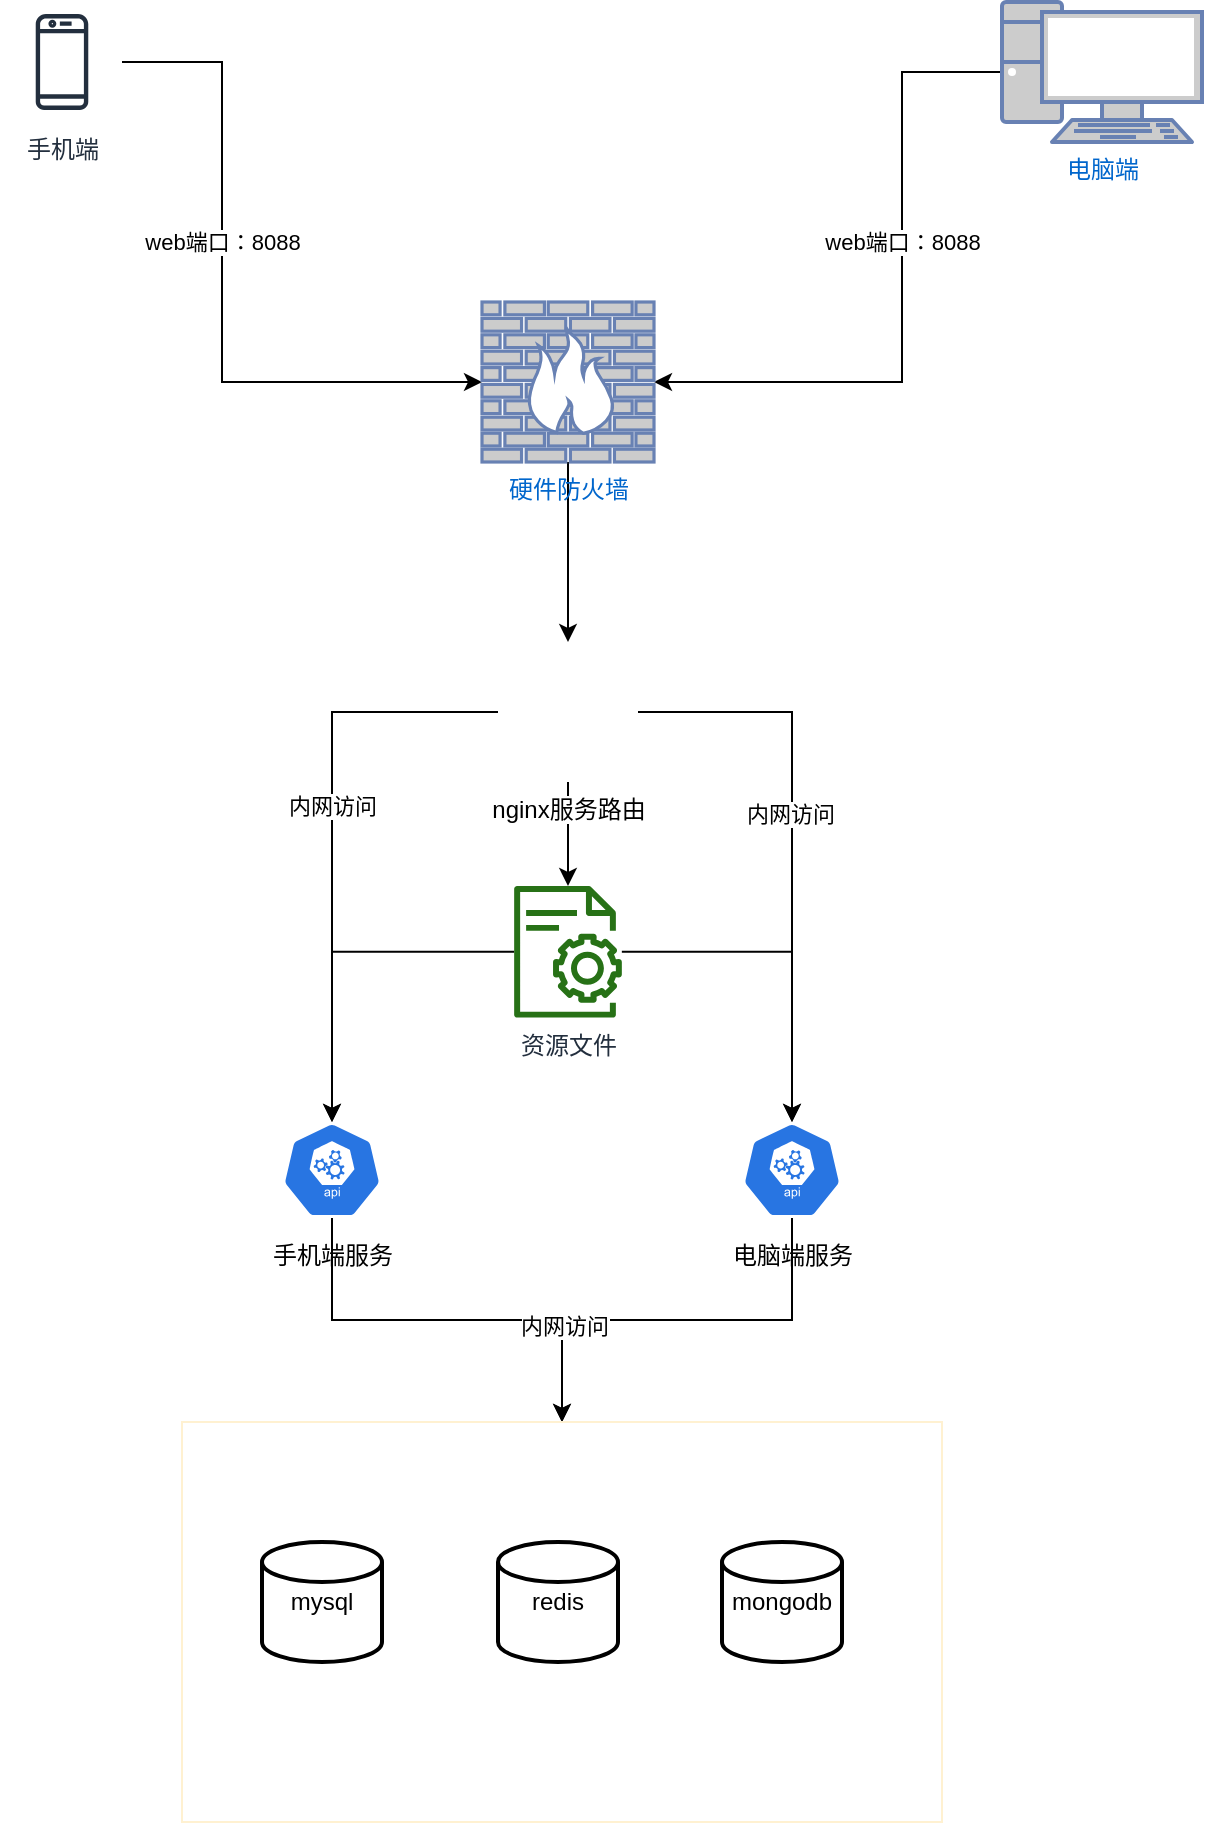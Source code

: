 <mxfile version="13.7.2" type="github">
  <diagram id="kjNfu8Xx3Lx_zaVhcjmf" name="Page-1">
    <mxGraphModel dx="1422" dy="762" grid="1" gridSize="10" guides="1" tooltips="1" connect="1" arrows="1" fold="1" page="1" pageScale="1" pageWidth="827" pageHeight="1169" math="0" shadow="0">
      <root>
        <mxCell id="0" />
        <mxCell id="1" parent="0" />
        <mxCell id="bneU8rVOEiQd-OsVHFBt-6" style="edgeStyle=orthogonalEdgeStyle;rounded=0;orthogonalLoop=1;jettySize=auto;html=1;entryX=0;entryY=0.5;entryDx=0;entryDy=0;entryPerimeter=0;" parent="1" source="bneU8rVOEiQd-OsVHFBt-2" target="bneU8rVOEiQd-OsVHFBt-5" edge="1">
          <mxGeometry relative="1" as="geometry">
            <Array as="points">
              <mxPoint x="170" y="140" />
              <mxPoint x="170" y="300" />
            </Array>
          </mxGeometry>
        </mxCell>
        <mxCell id="bneU8rVOEiQd-OsVHFBt-8" value="web端口：8088" style="edgeLabel;html=1;align=center;verticalAlign=middle;resizable=0;points=[];" parent="bneU8rVOEiQd-OsVHFBt-6" vertex="1" connectable="0">
          <mxGeometry x="-0.176" relative="1" as="geometry">
            <mxPoint as="offset" />
          </mxGeometry>
        </mxCell>
        <mxCell id="bneU8rVOEiQd-OsVHFBt-2" value="手机端" style="outlineConnect=0;fontColor=#232F3E;gradientColor=none;strokeColor=#232F3E;fillColor=#ffffff;dashed=0;verticalLabelPosition=bottom;verticalAlign=top;align=center;html=1;fontSize=12;fontStyle=0;aspect=fixed;shape=mxgraph.aws4.resourceIcon;resIcon=mxgraph.aws4.mobile_client;" parent="1" vertex="1">
          <mxGeometry x="60" y="110" width="60" height="60" as="geometry" />
        </mxCell>
        <mxCell id="bneU8rVOEiQd-OsVHFBt-7" style="edgeStyle=orthogonalEdgeStyle;rounded=0;orthogonalLoop=1;jettySize=auto;html=1;entryX=1;entryY=0.5;entryDx=0;entryDy=0;entryPerimeter=0;" parent="1" source="bneU8rVOEiQd-OsVHFBt-3" target="bneU8rVOEiQd-OsVHFBt-5" edge="1">
          <mxGeometry relative="1" as="geometry">
            <Array as="points">
              <mxPoint x="510" y="145" />
              <mxPoint x="510" y="300" />
            </Array>
          </mxGeometry>
        </mxCell>
        <mxCell id="bneU8rVOEiQd-OsVHFBt-9" value="web端口：8088" style="edgeLabel;html=1;align=center;verticalAlign=middle;resizable=0;points=[];" parent="bneU8rVOEiQd-OsVHFBt-7" vertex="1" connectable="0">
          <mxGeometry x="-0.356" y="-2" relative="1" as="geometry">
            <mxPoint x="2" y="29" as="offset" />
          </mxGeometry>
        </mxCell>
        <mxCell id="bneU8rVOEiQd-OsVHFBt-3" value="电脑端" style="fontColor=#0066CC;verticalAlign=top;verticalLabelPosition=bottom;labelPosition=center;align=center;html=1;outlineConnect=0;fillColor=#CCCCCC;strokeColor=#6881B3;gradientColor=none;gradientDirection=north;strokeWidth=2;shape=mxgraph.networks.pc;" parent="1" vertex="1">
          <mxGeometry x="560" y="110" width="100" height="70" as="geometry" />
        </mxCell>
        <mxCell id="bneU8rVOEiQd-OsVHFBt-13" style="edgeStyle=orthogonalEdgeStyle;rounded=0;orthogonalLoop=1;jettySize=auto;html=1;entryX=0.5;entryY=0;entryDx=0;entryDy=0;entryPerimeter=0;" parent="1" source="bneU8rVOEiQd-OsVHFBt-4" target="bneU8rVOEiQd-OsVHFBt-11" edge="1">
          <mxGeometry relative="1" as="geometry" />
        </mxCell>
        <mxCell id="bneU8rVOEiQd-OsVHFBt-27" value="内网访问" style="edgeLabel;html=1;align=center;verticalAlign=middle;resizable=0;points=[];" parent="bneU8rVOEiQd-OsVHFBt-13" vertex="1" connectable="0">
          <mxGeometry x="-0.424" y="47" relative="1" as="geometry">
            <mxPoint x="-47" y="47" as="offset" />
          </mxGeometry>
        </mxCell>
        <mxCell id="bneU8rVOEiQd-OsVHFBt-14" style="edgeStyle=orthogonalEdgeStyle;rounded=0;orthogonalLoop=1;jettySize=auto;html=1;entryX=0.5;entryY=0;entryDx=0;entryDy=0;entryPerimeter=0;" parent="1" source="bneU8rVOEiQd-OsVHFBt-4" target="bneU8rVOEiQd-OsVHFBt-12" edge="1">
          <mxGeometry relative="1" as="geometry" />
        </mxCell>
        <mxCell id="bneU8rVOEiQd-OsVHFBt-28" value="内网访问" style="edgeLabel;html=1;align=center;verticalAlign=middle;resizable=0;points=[];" parent="bneU8rVOEiQd-OsVHFBt-14" vertex="1" connectable="0">
          <mxGeometry x="-0.461" y="-51" relative="1" as="geometry">
            <mxPoint as="offset" />
          </mxGeometry>
        </mxCell>
        <mxCell id="bneU8rVOEiQd-OsVHFBt-16" style="edgeStyle=orthogonalEdgeStyle;rounded=0;orthogonalLoop=1;jettySize=auto;html=1;" parent="1" source="bneU8rVOEiQd-OsVHFBt-4" target="bneU8rVOEiQd-OsVHFBt-15" edge="1">
          <mxGeometry relative="1" as="geometry" />
        </mxCell>
        <mxCell id="bneU8rVOEiQd-OsVHFBt-4" value="nginx服务路由" style="shape=image;html=1;verticalAlign=top;verticalLabelPosition=bottom;labelBackgroundColor=#ffffff;imageAspect=0;aspect=fixed;image=https://cdn4.iconfinder.com/data/icons/logos-brands-5/24/nginx-128.png" parent="1" vertex="1">
          <mxGeometry x="308" y="430" width="70" height="70" as="geometry" />
        </mxCell>
        <mxCell id="bneU8rVOEiQd-OsVHFBt-10" style="edgeStyle=orthogonalEdgeStyle;rounded=0;orthogonalLoop=1;jettySize=auto;html=1;" parent="1" source="bneU8rVOEiQd-OsVHFBt-5" target="bneU8rVOEiQd-OsVHFBt-4" edge="1">
          <mxGeometry relative="1" as="geometry" />
        </mxCell>
        <mxCell id="bneU8rVOEiQd-OsVHFBt-5" value="硬件防火墙" style="fontColor=#0066CC;verticalAlign=top;verticalLabelPosition=bottom;labelPosition=center;align=center;html=1;outlineConnect=0;fillColor=#CCCCCC;strokeColor=#6881B3;gradientColor=none;gradientDirection=north;strokeWidth=2;shape=mxgraph.networks.firewall;" parent="1" vertex="1">
          <mxGeometry x="300" y="260" width="86" height="80" as="geometry" />
        </mxCell>
        <mxCell id="bneU8rVOEiQd-OsVHFBt-25" style="edgeStyle=orthogonalEdgeStyle;rounded=0;orthogonalLoop=1;jettySize=auto;html=1;" parent="1" source="bneU8rVOEiQd-OsVHFBt-11" target="bneU8rVOEiQd-OsVHFBt-21" edge="1">
          <mxGeometry relative="1" as="geometry" />
        </mxCell>
        <mxCell id="bneU8rVOEiQd-OsVHFBt-11" value="&lt;br&gt;&lt;br&gt;&lt;br&gt;&lt;br&gt;&lt;br&gt;&lt;br&gt;手机端服务" style="html=1;dashed=0;whitespace=wrap;fillColor=#2875E2;strokeColor=#ffffff;points=[[0.005,0.63,0],[0.1,0.2,0],[0.9,0.2,0],[0.5,0,0],[0.995,0.63,0],[0.72,0.99,0],[0.5,1,0],[0.28,0.99,0]];shape=mxgraph.kubernetes.icon;prIcon=api" parent="1" vertex="1">
          <mxGeometry x="200" y="670" width="50" height="48" as="geometry" />
        </mxCell>
        <mxCell id="bneU8rVOEiQd-OsVHFBt-26" style="edgeStyle=orthogonalEdgeStyle;rounded=0;orthogonalLoop=1;jettySize=auto;html=1;entryX=0.5;entryY=0;entryDx=0;entryDy=0;" parent="1" source="bneU8rVOEiQd-OsVHFBt-12" target="bneU8rVOEiQd-OsVHFBt-21" edge="1">
          <mxGeometry relative="1" as="geometry" />
        </mxCell>
        <mxCell id="bneU8rVOEiQd-OsVHFBt-29" value="内网访问" style="edgeLabel;html=1;align=center;verticalAlign=middle;resizable=0;points=[];" parent="bneU8rVOEiQd-OsVHFBt-26" vertex="1" connectable="0">
          <mxGeometry x="0.558" y="1" relative="1" as="geometry">
            <mxPoint as="offset" />
          </mxGeometry>
        </mxCell>
        <mxCell id="bneU8rVOEiQd-OsVHFBt-12" value="&lt;br&gt;&lt;br&gt;&lt;br&gt;&lt;br&gt;&lt;br&gt;&lt;br&gt;电脑端服务" style="html=1;dashed=0;whitespace=wrap;fillColor=#2875E2;strokeColor=#ffffff;points=[[0.005,0.63,0],[0.1,0.2,0],[0.9,0.2,0],[0.5,0,0],[0.995,0.63,0],[0.72,0.99,0],[0.5,1,0],[0.28,0.99,0]];shape=mxgraph.kubernetes.icon;prIcon=api" parent="1" vertex="1">
          <mxGeometry x="430" y="670" width="50" height="48" as="geometry" />
        </mxCell>
        <mxCell id="bneU8rVOEiQd-OsVHFBt-19" style="edgeStyle=orthogonalEdgeStyle;rounded=0;orthogonalLoop=1;jettySize=auto;html=1;entryX=0.5;entryY=0;entryDx=0;entryDy=0;entryPerimeter=0;" parent="1" source="bneU8rVOEiQd-OsVHFBt-15" target="bneU8rVOEiQd-OsVHFBt-11" edge="1">
          <mxGeometry relative="1" as="geometry" />
        </mxCell>
        <mxCell id="bneU8rVOEiQd-OsVHFBt-20" style="edgeStyle=orthogonalEdgeStyle;rounded=0;orthogonalLoop=1;jettySize=auto;html=1;entryX=0.5;entryY=0;entryDx=0;entryDy=0;entryPerimeter=0;" parent="1" source="bneU8rVOEiQd-OsVHFBt-15" target="bneU8rVOEiQd-OsVHFBt-12" edge="1">
          <mxGeometry relative="1" as="geometry" />
        </mxCell>
        <mxCell id="bneU8rVOEiQd-OsVHFBt-15" value="资源文件" style="outlineConnect=0;fontColor=#232F3E;gradientColor=none;fillColor=#277116;strokeColor=none;dashed=0;verticalLabelPosition=bottom;verticalAlign=top;align=center;html=1;fontSize=12;fontStyle=0;aspect=fixed;pointerEvents=1;shape=mxgraph.aws4.iot_device_jobs_resource;" parent="1" vertex="1">
          <mxGeometry x="316" y="552" width="54" height="65.81" as="geometry" />
        </mxCell>
        <mxCell id="bneU8rVOEiQd-OsVHFBt-21" value="" style="rounded=0;whiteSpace=wrap;html=1;strokeColor=#FFF1D1;" parent="1" vertex="1">
          <mxGeometry x="150" y="820" width="380" height="200" as="geometry" />
        </mxCell>
        <mxCell id="bneU8rVOEiQd-OsVHFBt-22" value="mysql" style="strokeWidth=2;html=1;shape=mxgraph.flowchart.database;whiteSpace=wrap;" parent="1" vertex="1">
          <mxGeometry x="190" y="880" width="60" height="60" as="geometry" />
        </mxCell>
        <mxCell id="bneU8rVOEiQd-OsVHFBt-23" value="redis" style="strokeWidth=2;html=1;shape=mxgraph.flowchart.database;whiteSpace=wrap;" parent="1" vertex="1">
          <mxGeometry x="308" y="880" width="60" height="60" as="geometry" />
        </mxCell>
        <mxCell id="bneU8rVOEiQd-OsVHFBt-24" value="mongodb" style="strokeWidth=2;html=1;shape=mxgraph.flowchart.database;whiteSpace=wrap;" parent="1" vertex="1">
          <mxGeometry x="420" y="880" width="60" height="60" as="geometry" />
        </mxCell>
      </root>
    </mxGraphModel>
  </diagram>
</mxfile>
